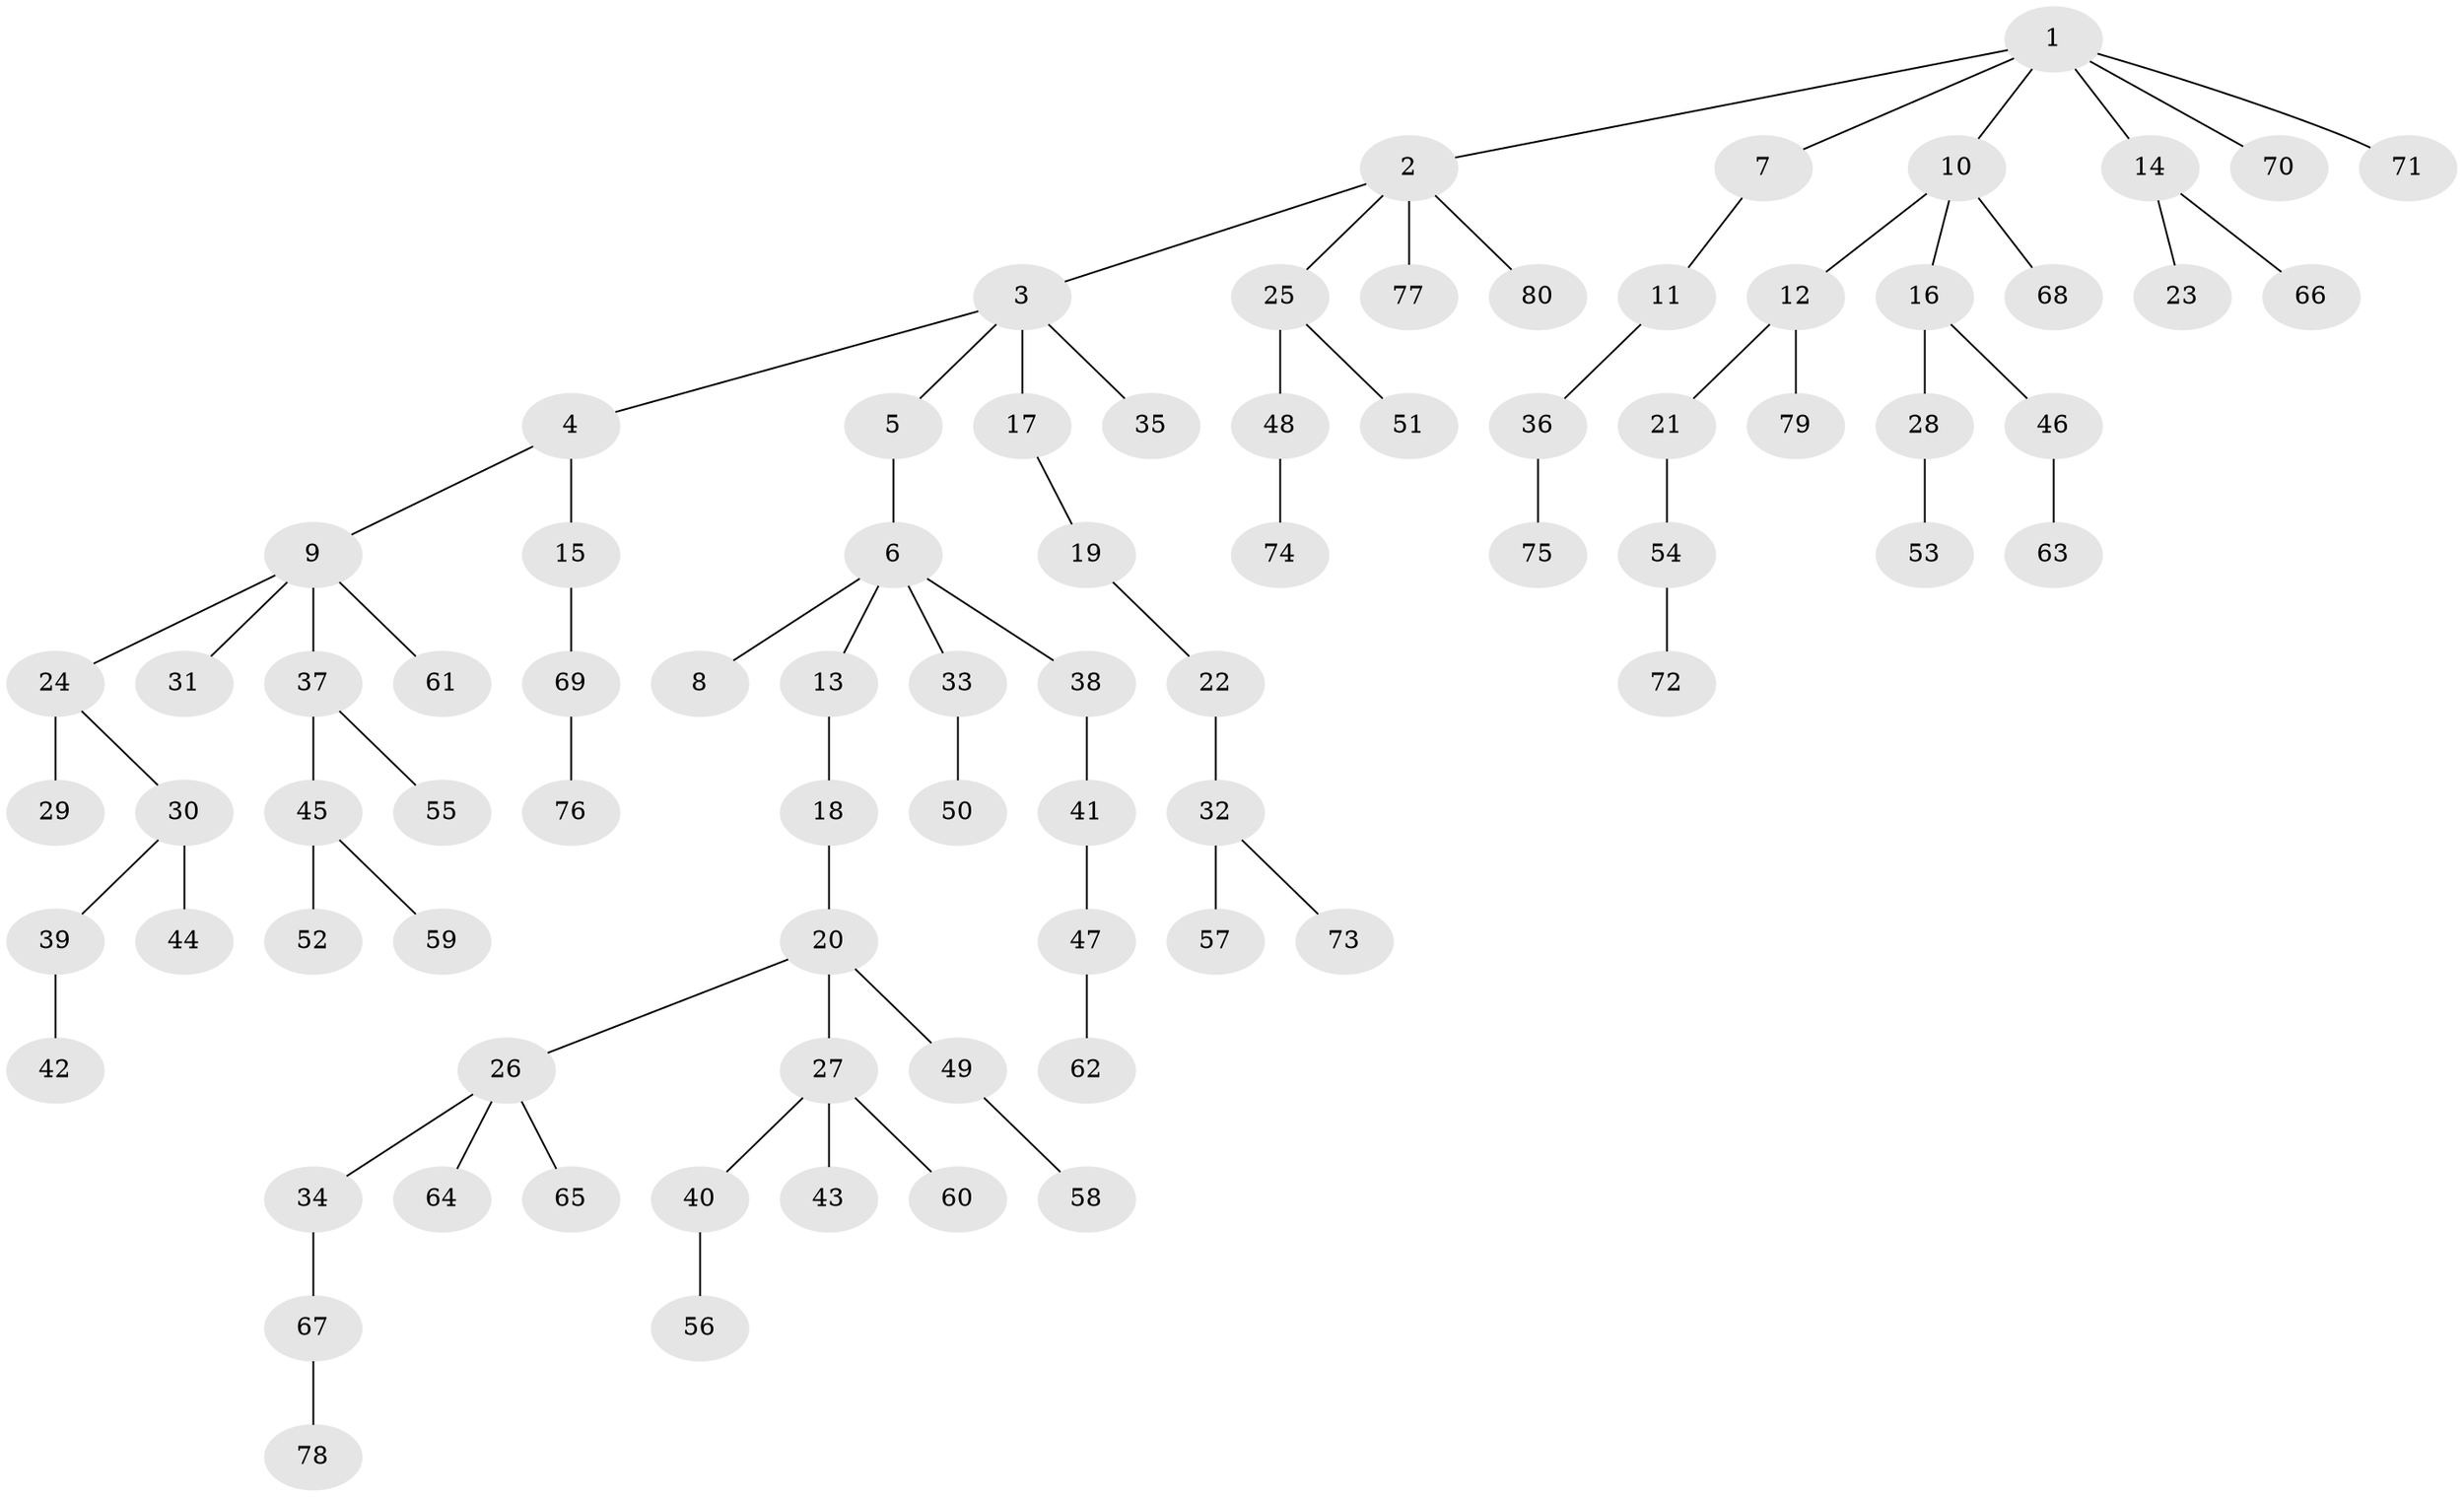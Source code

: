 // original degree distribution, {7: 0.007518796992481203, 6: 0.03007518796992481, 3: 0.18045112781954886, 1: 0.5112781954887218, 4: 0.045112781954887216, 2: 0.20300751879699247, 5: 0.022556390977443608}
// Generated by graph-tools (version 1.1) at 2025/51/03/04/25 22:51:26]
// undirected, 80 vertices, 79 edges
graph export_dot {
  node [color=gray90,style=filled];
  1;
  2;
  3;
  4;
  5;
  6;
  7;
  8;
  9;
  10;
  11;
  12;
  13;
  14;
  15;
  16;
  17;
  18;
  19;
  20;
  21;
  22;
  23;
  24;
  25;
  26;
  27;
  28;
  29;
  30;
  31;
  32;
  33;
  34;
  35;
  36;
  37;
  38;
  39;
  40;
  41;
  42;
  43;
  44;
  45;
  46;
  47;
  48;
  49;
  50;
  51;
  52;
  53;
  54;
  55;
  56;
  57;
  58;
  59;
  60;
  61;
  62;
  63;
  64;
  65;
  66;
  67;
  68;
  69;
  70;
  71;
  72;
  73;
  74;
  75;
  76;
  77;
  78;
  79;
  80;
  1 -- 2 [weight=1.0];
  1 -- 7 [weight=1.0];
  1 -- 10 [weight=1.0];
  1 -- 14 [weight=1.0];
  1 -- 70 [weight=1.0];
  1 -- 71 [weight=1.0];
  2 -- 3 [weight=1.0];
  2 -- 25 [weight=1.0];
  2 -- 77 [weight=1.0];
  2 -- 80 [weight=1.0];
  3 -- 4 [weight=1.0];
  3 -- 5 [weight=1.0];
  3 -- 17 [weight=1.0];
  3 -- 35 [weight=1.0];
  4 -- 9 [weight=1.0];
  4 -- 15 [weight=1.0];
  5 -- 6 [weight=1.0];
  6 -- 8 [weight=1.0];
  6 -- 13 [weight=1.0];
  6 -- 33 [weight=1.0];
  6 -- 38 [weight=1.0];
  7 -- 11 [weight=1.0];
  9 -- 24 [weight=1.0];
  9 -- 31 [weight=1.0];
  9 -- 37 [weight=1.0];
  9 -- 61 [weight=1.0];
  10 -- 12 [weight=1.0];
  10 -- 16 [weight=1.0];
  10 -- 68 [weight=1.0];
  11 -- 36 [weight=1.0];
  12 -- 21 [weight=1.0];
  12 -- 79 [weight=1.0];
  13 -- 18 [weight=1.0];
  14 -- 23 [weight=2.0];
  14 -- 66 [weight=1.0];
  15 -- 69 [weight=1.0];
  16 -- 28 [weight=1.0];
  16 -- 46 [weight=1.0];
  17 -- 19 [weight=1.0];
  18 -- 20 [weight=1.0];
  19 -- 22 [weight=1.0];
  20 -- 26 [weight=1.0];
  20 -- 27 [weight=1.0];
  20 -- 49 [weight=1.0];
  21 -- 54 [weight=1.0];
  22 -- 32 [weight=1.0];
  24 -- 29 [weight=4.0];
  24 -- 30 [weight=1.0];
  25 -- 48 [weight=1.0];
  25 -- 51 [weight=1.0];
  26 -- 34 [weight=1.0];
  26 -- 64 [weight=1.0];
  26 -- 65 [weight=1.0];
  27 -- 40 [weight=1.0];
  27 -- 43 [weight=1.0];
  27 -- 60 [weight=1.0];
  28 -- 53 [weight=1.0];
  30 -- 39 [weight=1.0];
  30 -- 44 [weight=1.0];
  32 -- 57 [weight=1.0];
  32 -- 73 [weight=1.0];
  33 -- 50 [weight=2.0];
  34 -- 67 [weight=1.0];
  36 -- 75 [weight=1.0];
  37 -- 45 [weight=1.0];
  37 -- 55 [weight=1.0];
  38 -- 41 [weight=1.0];
  39 -- 42 [weight=1.0];
  40 -- 56 [weight=1.0];
  41 -- 47 [weight=1.0];
  45 -- 52 [weight=1.0];
  45 -- 59 [weight=1.0];
  46 -- 63 [weight=1.0];
  47 -- 62 [weight=3.0];
  48 -- 74 [weight=1.0];
  49 -- 58 [weight=1.0];
  54 -- 72 [weight=1.0];
  67 -- 78 [weight=1.0];
  69 -- 76 [weight=1.0];
}
